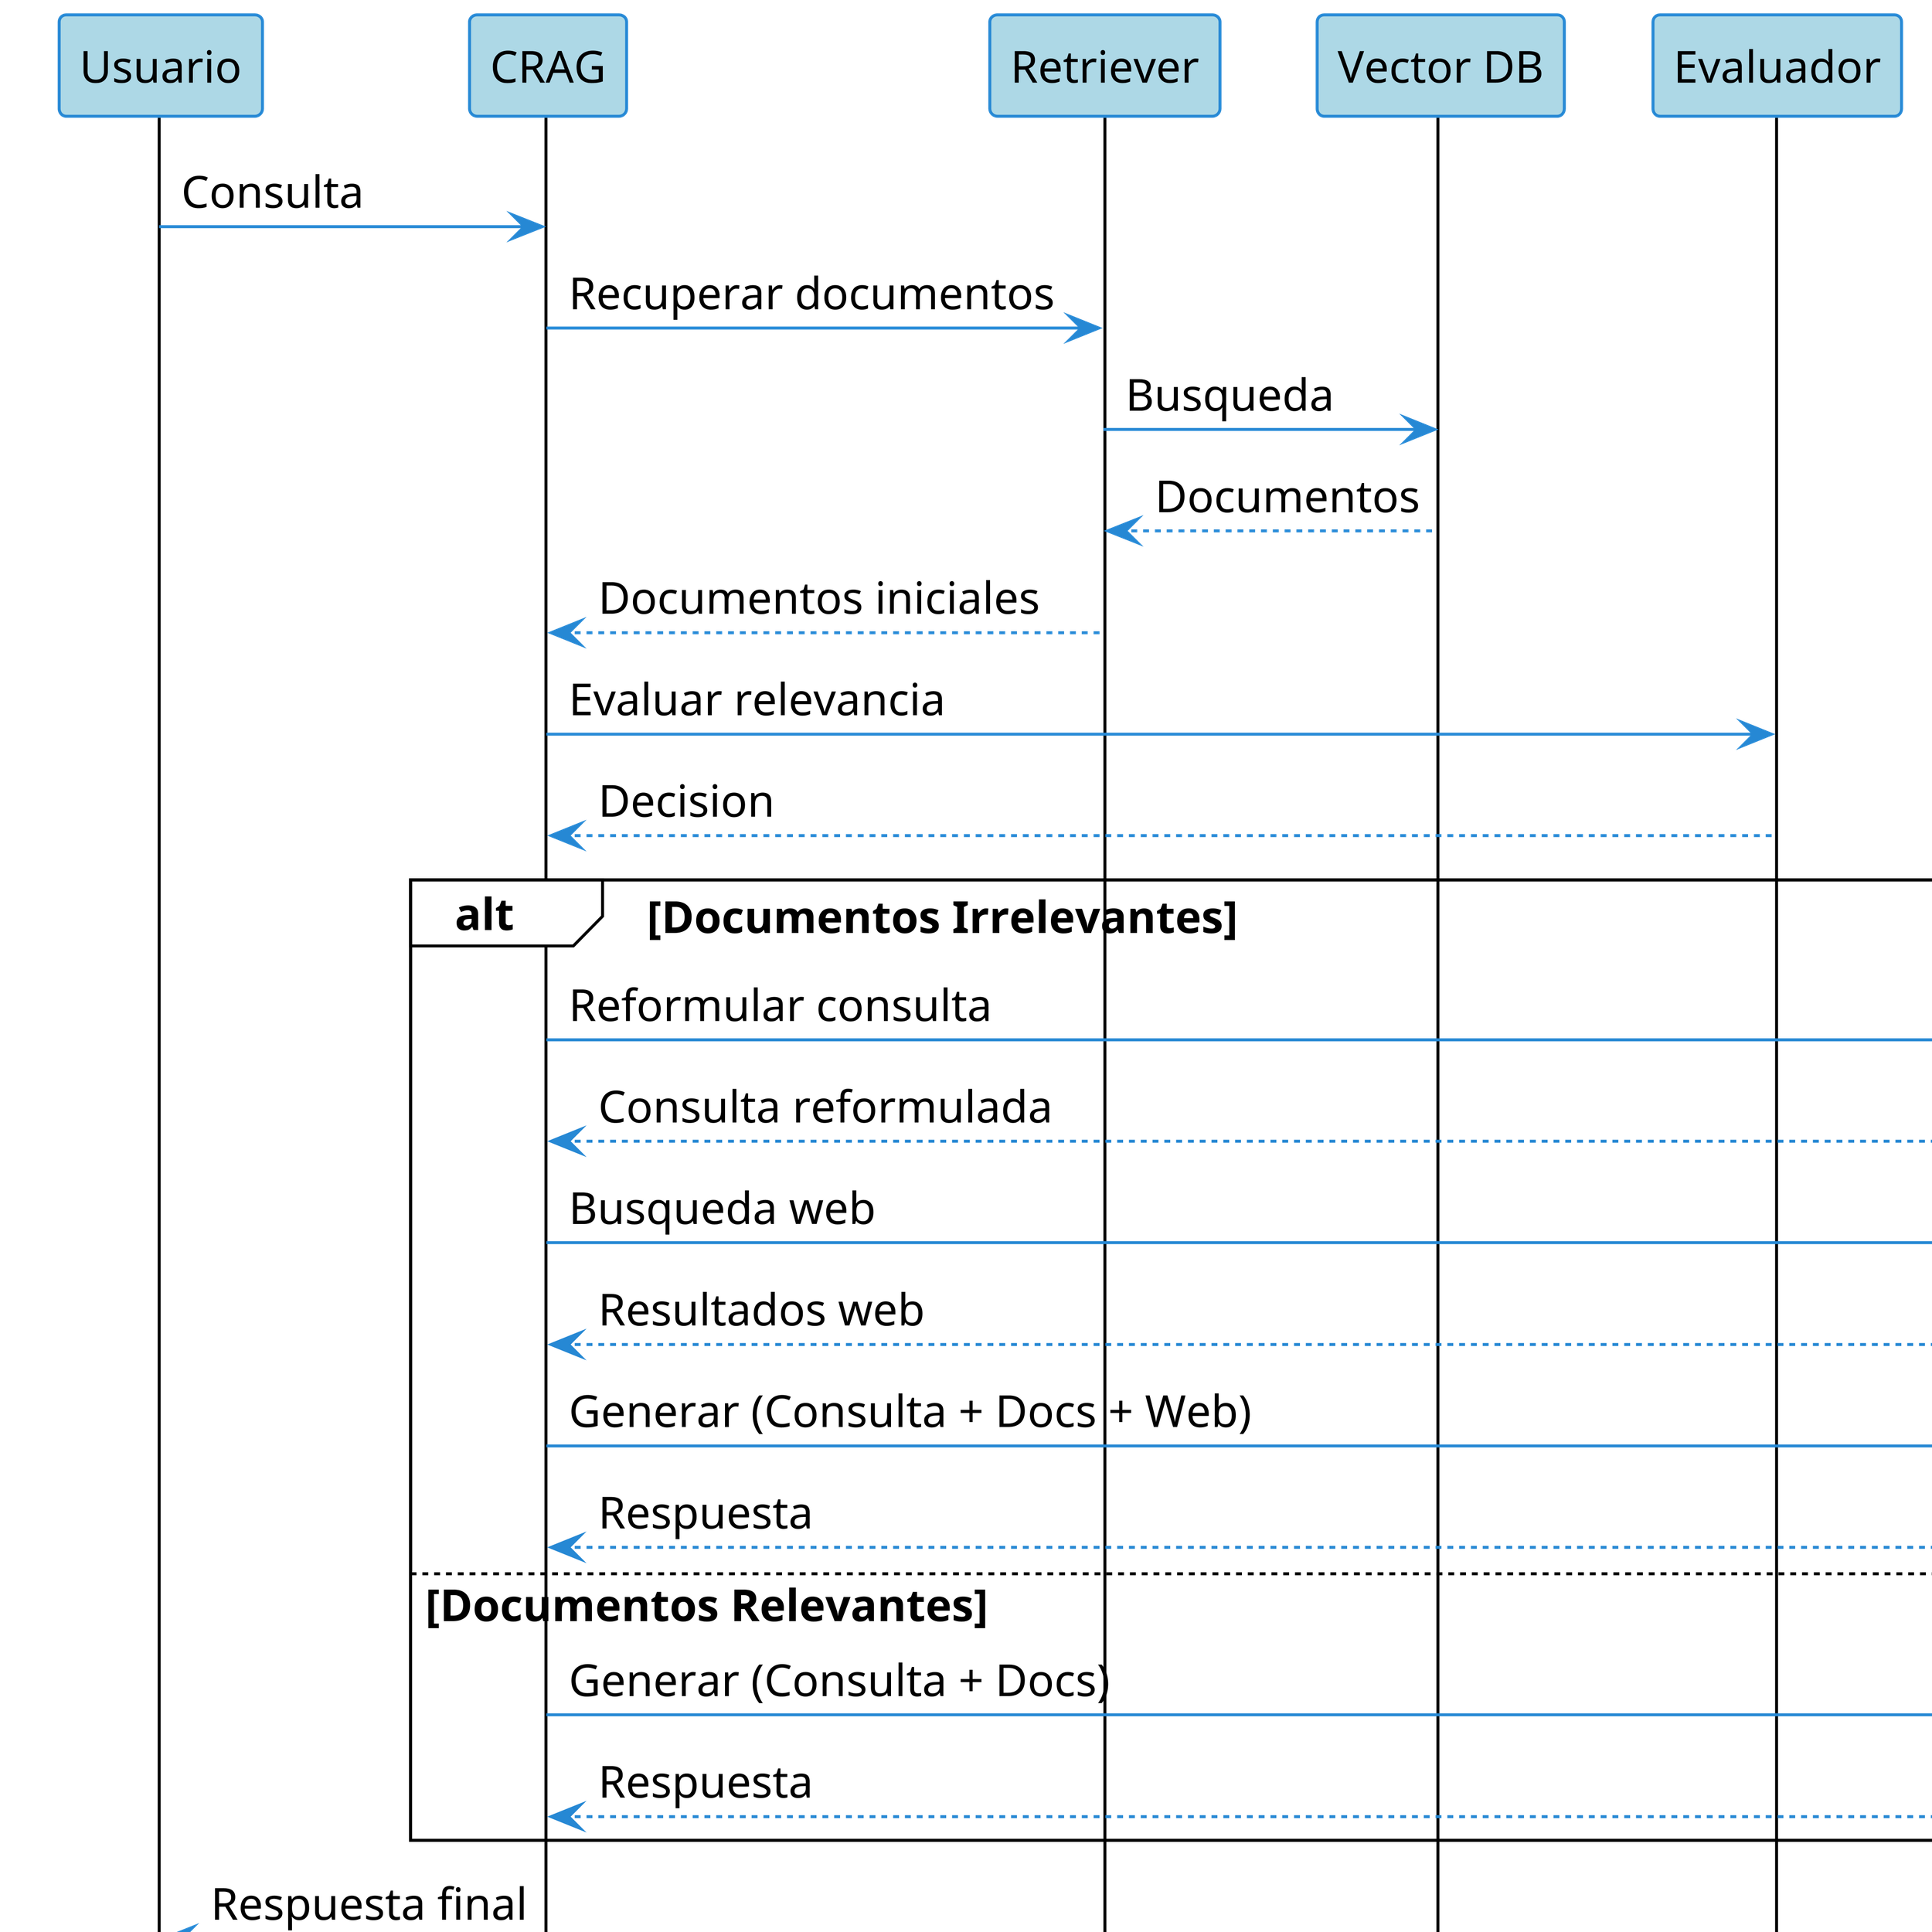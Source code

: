 @startuml "Workflow de Corrective RAG (CRAG)"
' Mejora la legibilidad y la calidad de la imagen para documentos.
!theme plain
skinparam {
    dpi 600
    shadowing false
    backgroundColor transparent
    defaultFontName "Arial"
    defaultFontSize 15

    sequence {
        participantBorderColor #2688d4
        participantBackgroundColor #add8e6
        actorBorderColor #2688d4
        actorBackgroundColor #ffdead
    }

    arrow {
        color #2688d4
    }
}



participant "Usuario" as User
participant "CRAG" as System
participant "Retriever" as Ret
participant "Vector DB" as DB
participant "Evaluador" as Eval
participant "Reformulador" as Reform
participant "Web Search" as Web
participant "LLM" as Gen

User -> System: Consulta
System -> Ret: Recuperar documentos
Ret -> DB: Busqueda
DB --> Ret: Documentos
Ret --> System: Documentos iniciales

System -> Eval: Evaluar relevancia
Eval --> System: Decision

alt Documentos Irrelevantes
    System -> Reform: Reformular consulta
    Reform --> System: Consulta reformulada
    System -> Web: Busqueda web
    Web --> System: Resultados web
    System -> Gen: Generar (Consulta + Docs + Web)
    Gen --> System: Respuesta
else Documentos Relevantes
    System -> Gen: Generar (Consulta + Docs)
    Gen --> System: Respuesta
end

System --> User: Respuesta final

@enduml